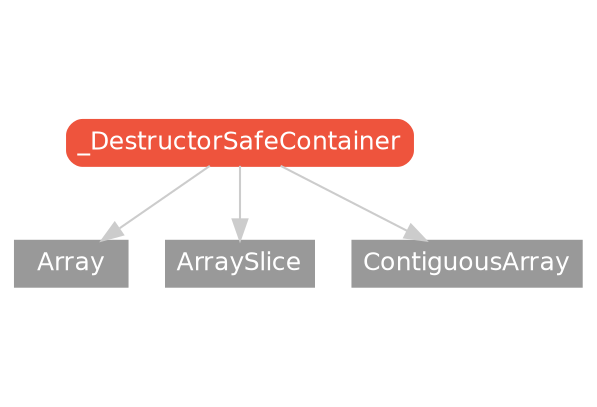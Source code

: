 strict digraph "_DestructorSafeContainer - Type Hierarchy - SwiftDoc.org" {
    pad="0.1,0.8"
    node [shape=box, style="filled,rounded", color="#999999", fillcolor="#999999", fontcolor=white, fontname=Helvetica, fontnames="Helvetica,sansserif", fontsize=12, margin="0.07,0.05", height="0.3"]
    edge [color="#cccccc"]
    "Array" [URL="/type/Array/", style=filled]
    "ArraySlice" [URL="/type/ArraySlice/", style=filled]
    "ContiguousArray" [URL="/type/ContiguousArray/", style=filled]
    "_DestructorSafeContainer" [URL="/protocol/_DestructorSafeContainer/", style="filled,rounded", fillcolor="#ee543d", color="#ee543d"]    "_DestructorSafeContainer" -> "Array"
    "_DestructorSafeContainer" -> "ArraySlice"
    "_DestructorSafeContainer" -> "ContiguousArray"
    subgraph Types {
        rank = max; "Array"; "ArraySlice"; "ContiguousArray";
    }
}